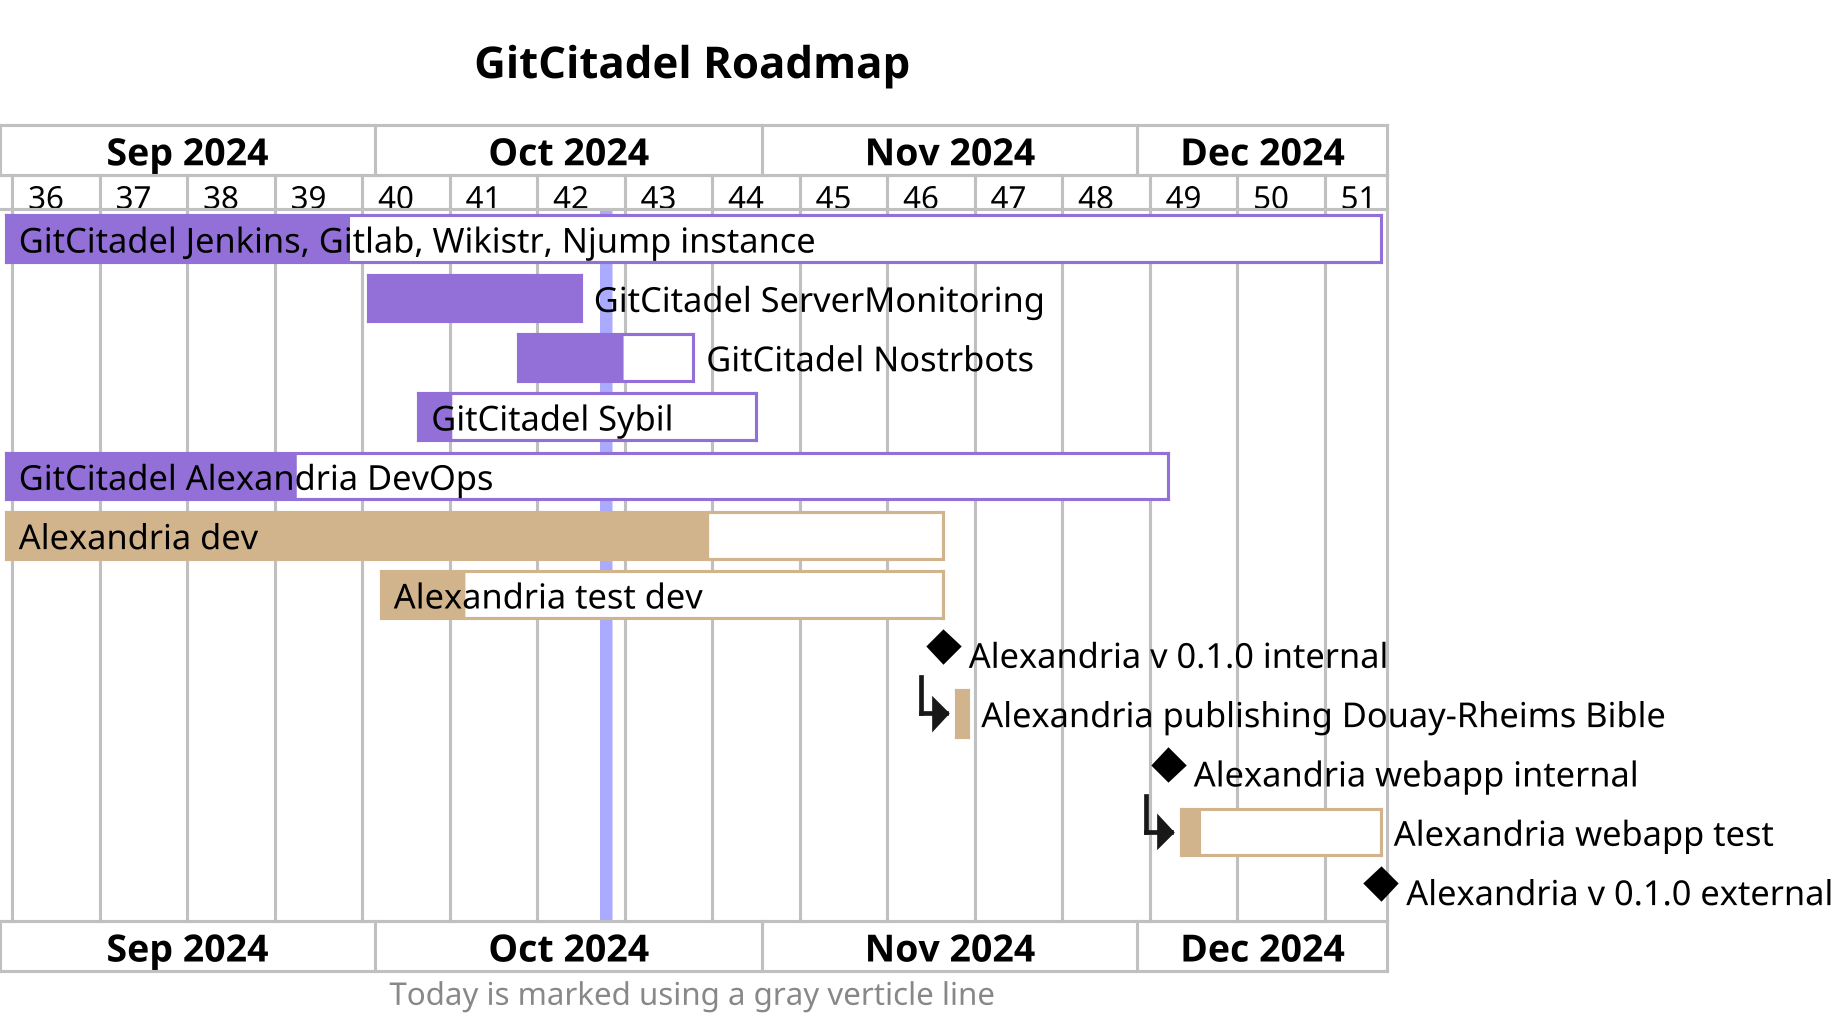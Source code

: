 @startgantt GitCitadelRoadmap

skinparam dpi 300
title GitCitadel Roadmap
printscale weekly

' Gantt chart settings
Project starts 2024-09-01
today is 2024-10-19 and is colored in #AAF
footer Today is marked using a gray verticle line

' Project vacations
2024-12-21 to 2025-01-06 is closed

' GitCitadel project tasks
[GitCitadel Jenkins, Gitlab, Wikistr, Njump instance] as [GC1] is colored in MediumPurple
    [GC1] starts 2024-06-01
    [GC1] ends 2024-12-20
    [GC1] is 25% completed
 [GitCitadel ServerMonitoring] as [GC2] is colored in MediumPurple
    [GC2] starts 2024-09-30
    [GC2] ends 2024-10-17
    [GC2] is 100% completed
[GitCitadel Nostrbots] as [GC3] is colored in MediumPurple
    [GC3] starts 2024-10-12
    [GC3] ends 2024-10-26
    [GC3] is 60% completed
[GitCitadel Sybil] as [GC4] is colored in MediumPurple
    [GC4] starts 2024-10-04
    [GC4] ends 2024-10-31
    [GC4] is 10% completed
[GitCitadel Alexandria DevOps] as [GC5] is colored in MediumPurple
    [GC5] starts 2024-09-01
    [GC5] ends 2024-12-03
    [GC5] is 25% completed

' Alexandria product tasks

' v0.1.0
[Alexandria dev] as [A1] is colored in Tan
    [A1] starts at 2024-09-01
    [A1] ends at 2024-11-15
    [A1] is 75% completed
[Alexandria test dev] as [A2] is colored in Tan
    [A2] starts at 2024-10-01
    [A2] ends at 2024-11-15
    [A2] is 15% completed
[Alexandria v 0.1.0 internal] as [A3] happens at [A1]'s end
[Alexandria publishing Douay-Rheims Bible] as [A4] is colored in Tan
    [A4] starts at [A3]'s end
    [A4] ends at 2024-11-17
    [A4] is 90% completed
[Alexandria webapp internal] as [A5] happens at [GC5]'s end
[Alexandria webapp test] as [A6] is colored in Tan
    [A6] starts at [A5]'s end
    [A6] ends 2024-12-20
    [A6] is 10% complete
[Alexandria v 0.1.0 external] happens at [A6]'s end

' v0.2.0
[Alexandria v 0.2.0 kick off] as [A5] happens at 2024-01-11

@endgantt

